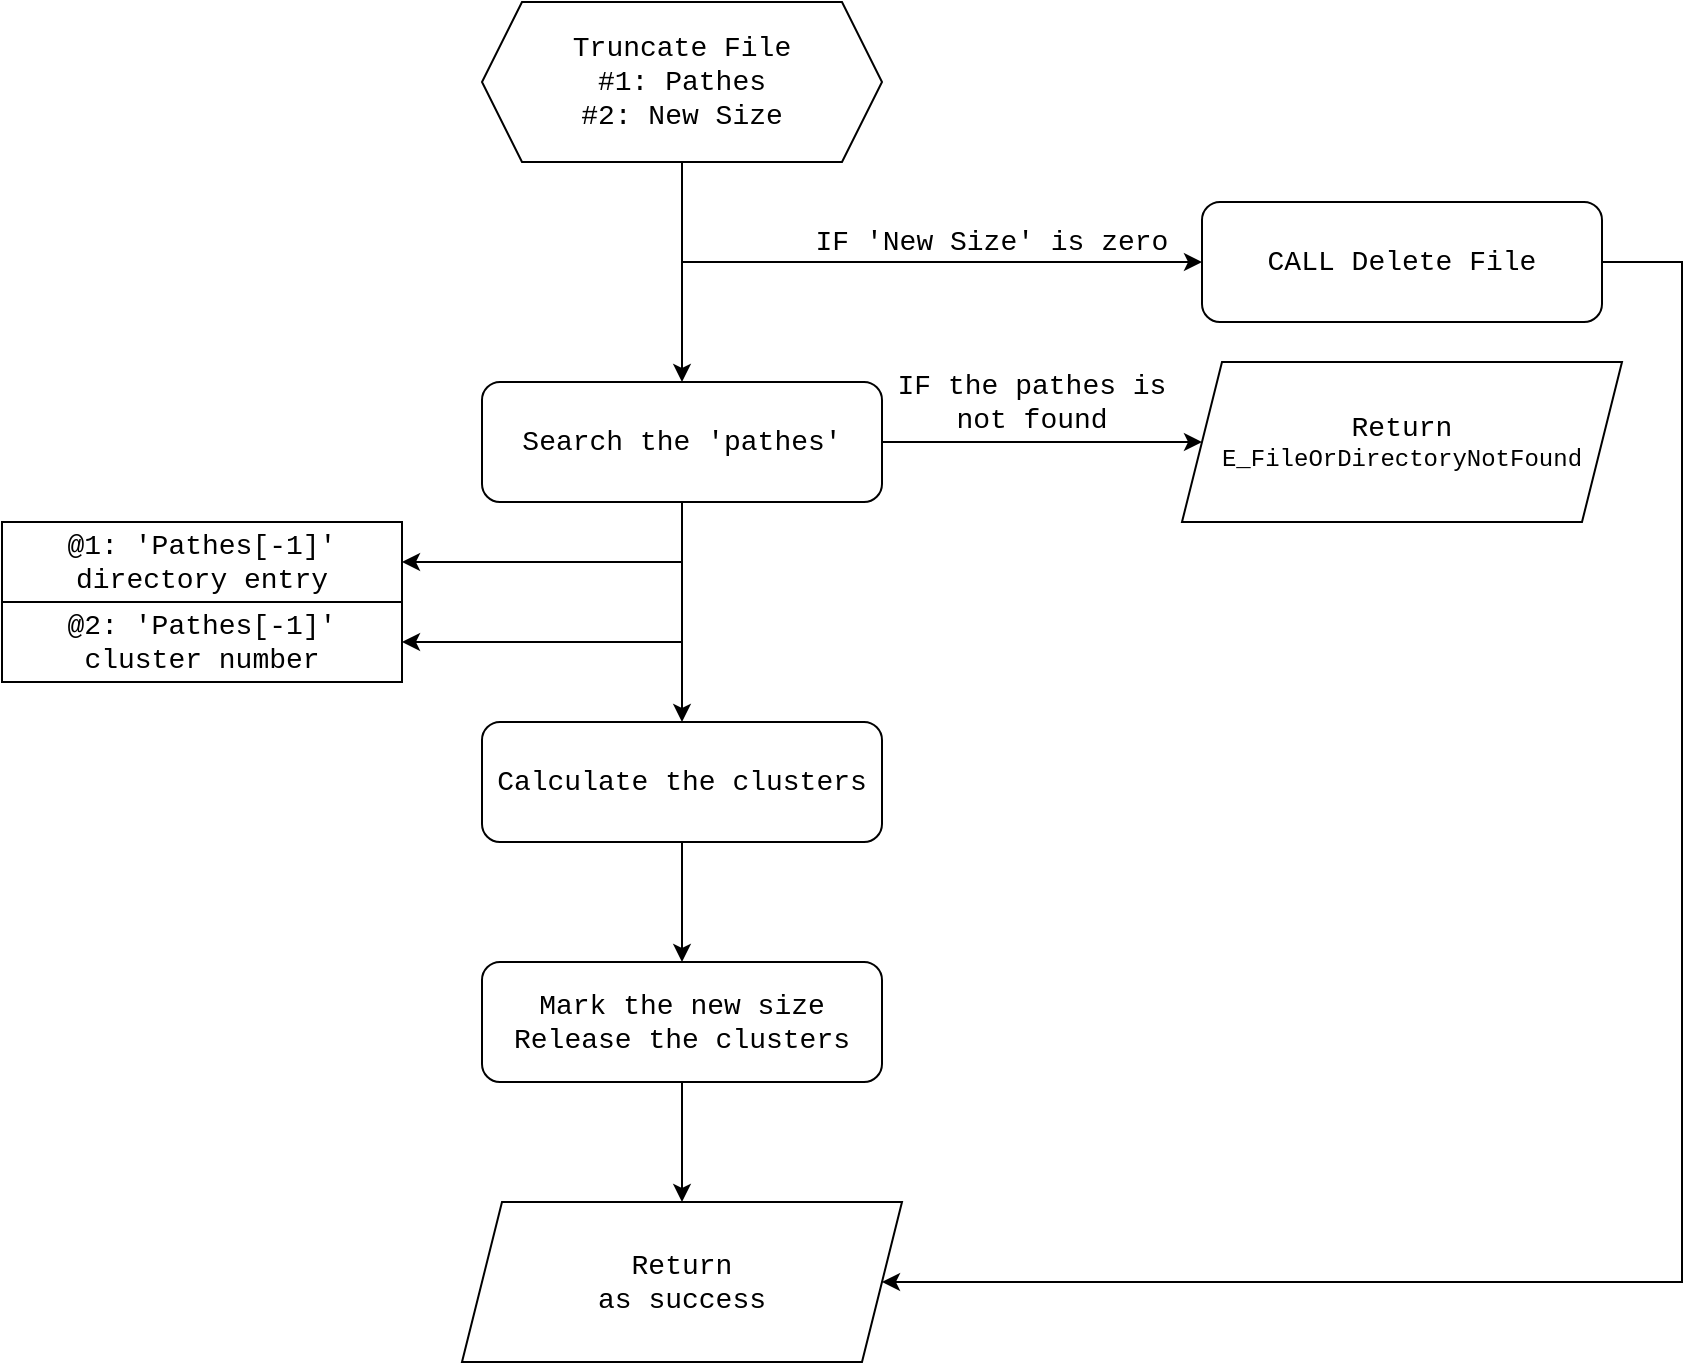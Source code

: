 <mxfile version="24.7.8">
  <diagram name="Page-1" id="MelVNql8aKSXcR2jZhxL">
    <mxGraphModel dx="1056" dy="704" grid="1" gridSize="10" guides="1" tooltips="1" connect="1" arrows="1" fold="1" page="1" pageScale="1" pageWidth="850" pageHeight="1100" math="0" shadow="0">
      <root>
        <mxCell id="0" />
        <mxCell id="1" parent="0" />
        <mxCell id="Nbln8N_ze1GdXYJx62bu-44" style="edgeStyle=orthogonalEdgeStyle;rounded=0;orthogonalLoop=1;jettySize=auto;html=1;exitX=0.5;exitY=1;exitDx=0;exitDy=0;entryX=0;entryY=0.5;entryDx=0;entryDy=0;" edge="1" parent="1" source="Nbln8N_ze1GdXYJx62bu-2" target="Nbln8N_ze1GdXYJx62bu-43">
          <mxGeometry relative="1" as="geometry">
            <mxPoint x="340" y="120" as="sourcePoint" />
          </mxGeometry>
        </mxCell>
        <mxCell id="Nbln8N_ze1GdXYJx62bu-45" style="edgeStyle=orthogonalEdgeStyle;rounded=0;orthogonalLoop=1;jettySize=auto;html=1;exitX=0.5;exitY=1;exitDx=0;exitDy=0;entryX=0.5;entryY=0;entryDx=0;entryDy=0;" edge="1" parent="1" source="Nbln8N_ze1GdXYJx62bu-2" target="Nbln8N_ze1GdXYJx62bu-10">
          <mxGeometry relative="1" as="geometry" />
        </mxCell>
        <mxCell id="Nbln8N_ze1GdXYJx62bu-2" value="Truncate File&lt;div&gt;#1: Pathes&lt;/div&gt;&lt;div&gt;#2: New Size&lt;/div&gt;" style="shape=hexagon;perimeter=hexagonPerimeter2;whiteSpace=wrap;html=1;fixedSize=1;fontFamily=Courier New;fontSize=14;" vertex="1" parent="1">
          <mxGeometry x="240" width="200" height="80" as="geometry" />
        </mxCell>
        <mxCell id="Nbln8N_ze1GdXYJx62bu-3" style="edgeStyle=orthogonalEdgeStyle;rounded=0;orthogonalLoop=1;jettySize=auto;html=1;exitX=1;exitY=0.5;exitDx=0;exitDy=0;entryX=0;entryY=0.5;entryDx=0;entryDy=0;" edge="1" parent="1" source="Nbln8N_ze1GdXYJx62bu-10" target="Nbln8N_ze1GdXYJx62bu-36">
          <mxGeometry relative="1" as="geometry">
            <mxPoint x="590" y="260" as="targetPoint" />
            <mxPoint x="450" y="230" as="sourcePoint" />
          </mxGeometry>
        </mxCell>
        <mxCell id="Nbln8N_ze1GdXYJx62bu-38" style="edgeStyle=orthogonalEdgeStyle;rounded=0;orthogonalLoop=1;jettySize=auto;html=1;exitX=0.5;exitY=1;exitDx=0;exitDy=0;entryX=1;entryY=0.5;entryDx=0;entryDy=0;" edge="1" parent="1" source="Nbln8N_ze1GdXYJx62bu-10" target="Nbln8N_ze1GdXYJx62bu-37">
          <mxGeometry relative="1" as="geometry" />
        </mxCell>
        <mxCell id="Nbln8N_ze1GdXYJx62bu-40" style="edgeStyle=orthogonalEdgeStyle;rounded=0;orthogonalLoop=1;jettySize=auto;html=1;exitX=0.5;exitY=1;exitDx=0;exitDy=0;entryX=1;entryY=0.5;entryDx=0;entryDy=0;" edge="1" parent="1" source="Nbln8N_ze1GdXYJx62bu-10" target="Nbln8N_ze1GdXYJx62bu-39">
          <mxGeometry relative="1" as="geometry" />
        </mxCell>
        <mxCell id="Nbln8N_ze1GdXYJx62bu-42" style="edgeStyle=orthogonalEdgeStyle;rounded=0;orthogonalLoop=1;jettySize=auto;html=1;exitX=0.5;exitY=1;exitDx=0;exitDy=0;entryX=0.5;entryY=0;entryDx=0;entryDy=0;" edge="1" parent="1" source="Nbln8N_ze1GdXYJx62bu-10" target="Nbln8N_ze1GdXYJx62bu-41">
          <mxGeometry relative="1" as="geometry" />
        </mxCell>
        <mxCell id="Nbln8N_ze1GdXYJx62bu-10" value="&lt;span style=&quot;font-size: 14px;&quot;&gt;Search the &#39;pathes&#39;&lt;/span&gt;" style="rounded=1;whiteSpace=wrap;html=1;fontFamily=Courier New;fontSize=13;" vertex="1" parent="1">
          <mxGeometry x="240" y="190" width="200" height="60" as="geometry" />
        </mxCell>
        <mxCell id="Nbln8N_ze1GdXYJx62bu-12" value="IF the pathes is not found" style="text;html=1;align=center;verticalAlign=middle;whiteSpace=wrap;rounded=0;fontFamily=Courier New;fontSize=14;" vertex="1" parent="1">
          <mxGeometry x="430" y="185" width="170" height="30" as="geometry" />
        </mxCell>
        <mxCell id="Nbln8N_ze1GdXYJx62bu-36" value="&lt;div&gt;&lt;font style=&quot;font-size: 14px;&quot;&gt;Return&lt;/font&gt;&lt;/div&gt;E_FileOrDirectoryNotFound" style="shape=parallelogram;perimeter=parallelogramPerimeter;whiteSpace=wrap;html=1;fixedSize=1;fontFamily=Courier New;fontSize=12;" vertex="1" parent="1">
          <mxGeometry x="590" y="180" width="220" height="80" as="geometry" />
        </mxCell>
        <mxCell id="Nbln8N_ze1GdXYJx62bu-37" value="@1: &#39;Pathes[-1]&#39; directory entry" style="rounded=0;whiteSpace=wrap;html=1;fontFamily=Courier New;fontSize=14;" vertex="1" parent="1">
          <mxGeometry y="260" width="200" height="40" as="geometry" />
        </mxCell>
        <mxCell id="Nbln8N_ze1GdXYJx62bu-39" value="@2: &#39;Pathes[-1]&#39; cluster number" style="rounded=0;whiteSpace=wrap;html=1;fontFamily=Courier New;fontSize=14;" vertex="1" parent="1">
          <mxGeometry y="300" width="200" height="40" as="geometry" />
        </mxCell>
        <mxCell id="Nbln8N_ze1GdXYJx62bu-48" style="edgeStyle=orthogonalEdgeStyle;rounded=0;orthogonalLoop=1;jettySize=auto;html=1;exitX=0.5;exitY=1;exitDx=0;exitDy=0;entryX=0.5;entryY=0;entryDx=0;entryDy=0;" edge="1" parent="1" source="Nbln8N_ze1GdXYJx62bu-41" target="Nbln8N_ze1GdXYJx62bu-47">
          <mxGeometry relative="1" as="geometry" />
        </mxCell>
        <mxCell id="Nbln8N_ze1GdXYJx62bu-41" value="&lt;span style=&quot;font-size: 14px;&quot;&gt;Calculate the clusters&lt;/span&gt;" style="rounded=1;whiteSpace=wrap;html=1;fontFamily=Courier New;fontSize=13;" vertex="1" parent="1">
          <mxGeometry x="240" y="360" width="200" height="60" as="geometry" />
        </mxCell>
        <mxCell id="Nbln8N_ze1GdXYJx62bu-51" style="edgeStyle=orthogonalEdgeStyle;rounded=0;orthogonalLoop=1;jettySize=auto;html=1;exitX=1;exitY=0.5;exitDx=0;exitDy=0;entryX=1;entryY=0.5;entryDx=0;entryDy=0;" edge="1" parent="1" source="Nbln8N_ze1GdXYJx62bu-43" target="Nbln8N_ze1GdXYJx62bu-49">
          <mxGeometry relative="1" as="geometry">
            <Array as="points">
              <mxPoint x="840" y="130" />
              <mxPoint x="840" y="640" />
            </Array>
          </mxGeometry>
        </mxCell>
        <mxCell id="Nbln8N_ze1GdXYJx62bu-43" value="&lt;span style=&quot;font-size: 14px;&quot;&gt;CALL Delete File&lt;/span&gt;" style="rounded=1;whiteSpace=wrap;html=1;fontFamily=Courier New;fontSize=13;" vertex="1" parent="1">
          <mxGeometry x="600" y="100" width="200" height="60" as="geometry" />
        </mxCell>
        <mxCell id="Nbln8N_ze1GdXYJx62bu-46" value="IF &#39;New Size&#39; is zero" style="text;html=1;align=center;verticalAlign=middle;whiteSpace=wrap;rounded=0;fontFamily=Courier New;fontSize=14;" vertex="1" parent="1">
          <mxGeometry x="380" y="105" width="230" height="30" as="geometry" />
        </mxCell>
        <mxCell id="Nbln8N_ze1GdXYJx62bu-50" style="edgeStyle=orthogonalEdgeStyle;rounded=0;orthogonalLoop=1;jettySize=auto;html=1;exitX=0.5;exitY=1;exitDx=0;exitDy=0;entryX=0.5;entryY=0;entryDx=0;entryDy=0;" edge="1" parent="1" source="Nbln8N_ze1GdXYJx62bu-47" target="Nbln8N_ze1GdXYJx62bu-49">
          <mxGeometry relative="1" as="geometry" />
        </mxCell>
        <mxCell id="Nbln8N_ze1GdXYJx62bu-47" value="&lt;span style=&quot;font-size: 14px;&quot;&gt;Mark the new size&lt;/span&gt;&lt;div&gt;&lt;span style=&quot;font-size: 14px;&quot;&gt;Release the clusters&lt;/span&gt;&lt;/div&gt;" style="rounded=1;whiteSpace=wrap;html=1;fontFamily=Courier New;fontSize=13;" vertex="1" parent="1">
          <mxGeometry x="240" y="480" width="200" height="60" as="geometry" />
        </mxCell>
        <mxCell id="Nbln8N_ze1GdXYJx62bu-49" value="&lt;div&gt;&lt;font&gt;Return&lt;/font&gt;&lt;/div&gt;&lt;span&gt;as success&lt;/span&gt;" style="shape=parallelogram;perimeter=parallelogramPerimeter;whiteSpace=wrap;html=1;fixedSize=1;fontFamily=Courier New;fontSize=14;" vertex="1" parent="1">
          <mxGeometry x="230" y="600" width="220" height="80" as="geometry" />
        </mxCell>
      </root>
    </mxGraphModel>
  </diagram>
</mxfile>
